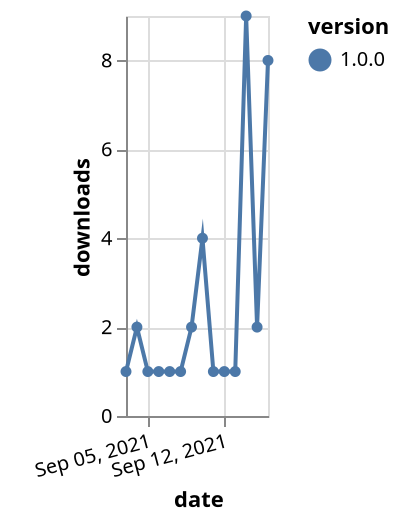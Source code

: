 {"$schema": "https://vega.github.io/schema/vega-lite/v5.json", "description": "A simple bar chart with embedded data.", "data": {"values": [{"date": "2021-09-03", "total": 204, "delta": 1, "version": "1.0.0"}, {"date": "2021-09-04", "total": 206, "delta": 2, "version": "1.0.0"}, {"date": "2021-09-05", "total": 207, "delta": 1, "version": "1.0.0"}, {"date": "2021-09-06", "total": 208, "delta": 1, "version": "1.0.0"}, {"date": "2021-09-07", "total": 209, "delta": 1, "version": "1.0.0"}, {"date": "2021-09-08", "total": 210, "delta": 1, "version": "1.0.0"}, {"date": "2021-09-09", "total": 212, "delta": 2, "version": "1.0.0"}, {"date": "2021-09-10", "total": 216, "delta": 4, "version": "1.0.0"}, {"date": "2021-09-11", "total": 217, "delta": 1, "version": "1.0.0"}, {"date": "2021-09-12", "total": 218, "delta": 1, "version": "1.0.0"}, {"date": "2021-09-13", "total": 219, "delta": 1, "version": "1.0.0"}, {"date": "2021-09-14", "total": 228, "delta": 9, "version": "1.0.0"}, {"date": "2021-09-15", "total": 230, "delta": 2, "version": "1.0.0"}, {"date": "2021-09-16", "total": 238, "delta": 8, "version": "1.0.0"}]}, "width": "container", "mark": {"type": "line", "point": {"filled": true}}, "encoding": {"x": {"field": "date", "type": "temporal", "timeUnit": "yearmonthdate", "title": "date", "axis": {"labelAngle": -15}}, "y": {"field": "delta", "type": "quantitative", "title": "downloads"}, "color": {"field": "version", "type": "nominal"}, "tooltip": {"field": "delta"}}}